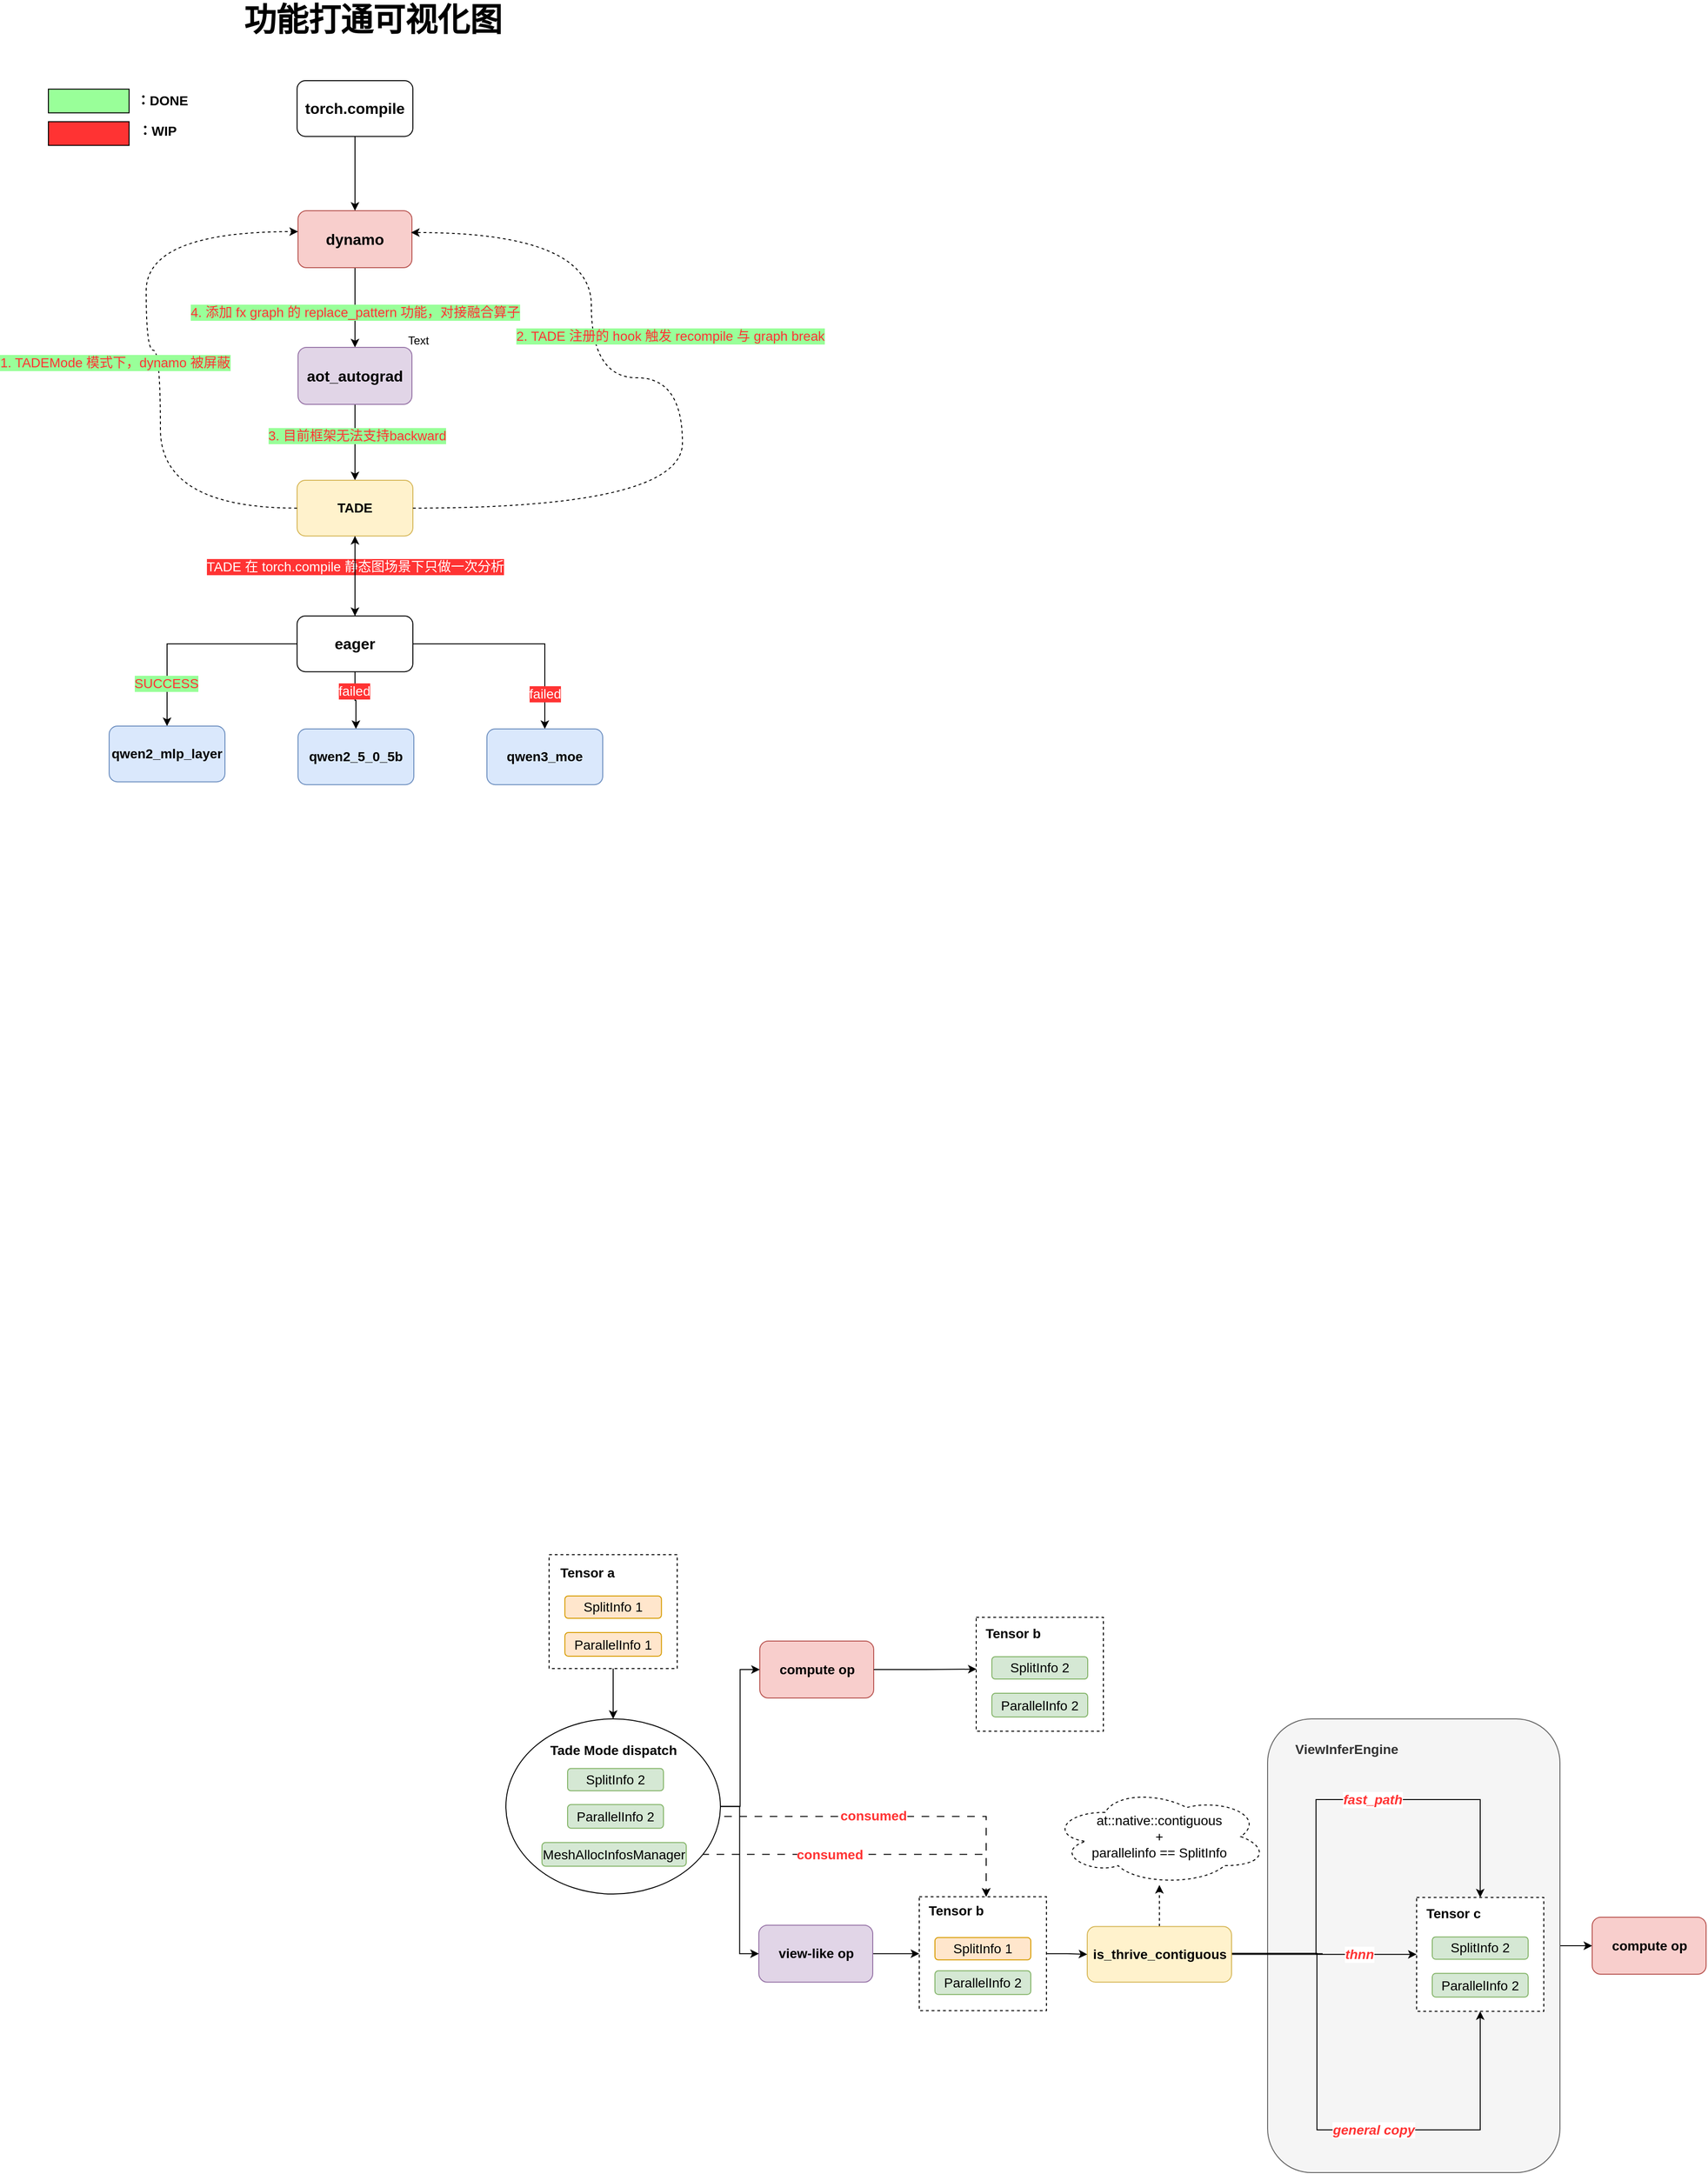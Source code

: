 <mxfile version="28.2.2">
  <diagram name="第 1 页" id="pVripiU5fOTv0RXEDSq1">
    <mxGraphModel dx="2147" dy="2124" grid="0" gridSize="10" guides="1" tooltips="1" connect="1" arrows="1" fold="1" page="0" pageScale="1" pageWidth="827" pageHeight="1169" math="0" shadow="0">
      <root>
        <mxCell id="0" />
        <mxCell id="1" parent="0" />
        <mxCell id="MY8jgwsOszjM8kaz8BeY-59" style="edgeStyle=orthogonalEdgeStyle;rounded=0;orthogonalLoop=1;jettySize=auto;html=1;entryX=0.5;entryY=0;entryDx=0;entryDy=0;" edge="1" parent="1" source="MY8jgwsOszjM8kaz8BeY-53" target="MY8jgwsOszjM8kaz8BeY-54">
          <mxGeometry relative="1" as="geometry" />
        </mxCell>
        <mxCell id="MY8jgwsOszjM8kaz8BeY-76" value="&lt;div class=&quot;lake-content&quot;&gt;&lt;font style=&quot;font-size: 14px; color: rgb(255, 51, 51);&quot;&gt;&lt;span class=&quot;ne-text&quot; style=&quot;&quot;&gt;4. 添加 fx graph 的 replace_pattern 功能，对接&lt;/span&gt;&lt;span class=&quot;ne-text&quot;&gt;融合算子&lt;/span&gt;&lt;/font&gt;&lt;/div&gt;" style="edgeLabel;html=1;align=center;verticalAlign=middle;resizable=0;points=[];labelBackgroundColor=#99FF99;" vertex="1" connectable="0" parent="MY8jgwsOszjM8kaz8BeY-59">
          <mxGeometry x="0.083" relative="1" as="geometry">
            <mxPoint y="1" as="offset" />
          </mxGeometry>
        </mxCell>
        <mxCell id="MY8jgwsOszjM8kaz8BeY-2" style="edgeStyle=orthogonalEdgeStyle;rounded=0;orthogonalLoop=1;jettySize=auto;html=1;entryX=0;entryY=0.5;entryDx=0;entryDy=0;" edge="1" parent="1" source="MY8jgwsOszjM8kaz8BeY-3" target="MY8jgwsOszjM8kaz8BeY-50">
          <mxGeometry relative="1" as="geometry" />
        </mxCell>
        <mxCell id="MY8jgwsOszjM8kaz8BeY-53" value="&lt;b&gt;dynamo&lt;/b&gt;" style="rounded=1;whiteSpace=wrap;html=1;fillColor=#f8cecc;strokeColor=#b85450;fontSize=16;" vertex="1" parent="1">
          <mxGeometry x="-335" y="-859" width="120" height="60" as="geometry" />
        </mxCell>
        <mxCell id="MY8jgwsOszjM8kaz8BeY-3" value="" style="rounded=1;whiteSpace=wrap;html=1;fillColor=#f5f5f5;strokeColor=#666666;fontColor=#333333;fontSize=14;" vertex="1" parent="1">
          <mxGeometry x="686.5" y="730" width="308" height="478" as="geometry" />
        </mxCell>
        <mxCell id="MY8jgwsOszjM8kaz8BeY-60" style="edgeStyle=orthogonalEdgeStyle;rounded=0;orthogonalLoop=1;jettySize=auto;html=1;entryX=0.5;entryY=0;entryDx=0;entryDy=0;" edge="1" parent="1" source="MY8jgwsOszjM8kaz8BeY-54" target="MY8jgwsOszjM8kaz8BeY-55">
          <mxGeometry relative="1" as="geometry" />
        </mxCell>
        <mxCell id="MY8jgwsOszjM8kaz8BeY-74" value="&lt;div class=&quot;lake-content&quot;&gt;&lt;span class=&quot;ne-text&quot;&gt;&lt;font style=&quot;color: rgb(255, 51, 51); font-size: 14px;&quot;&gt;3. 目前框架无法支持backward&lt;/font&gt;&lt;/span&gt;&lt;/div&gt;" style="edgeLabel;html=1;align=center;verticalAlign=middle;resizable=0;points=[];labelBackgroundColor=#99FF99;" vertex="1" connectable="0" parent="MY8jgwsOszjM8kaz8BeY-60">
          <mxGeometry x="-0.175" y="2" relative="1" as="geometry">
            <mxPoint as="offset" />
          </mxGeometry>
        </mxCell>
        <mxCell id="MY8jgwsOszjM8kaz8BeY-4" value="&lt;b&gt;compute op&lt;/b&gt;" style="rounded=1;whiteSpace=wrap;html=1;fillColor=#f8cecc;strokeColor=#b85450;fontSize=14;" vertex="1" parent="1">
          <mxGeometry x="151.5" y="648" width="120" height="60" as="geometry" />
        </mxCell>
        <mxCell id="MY8jgwsOszjM8kaz8BeY-54" value="&lt;font&gt;&lt;b&gt;aot_autograd&lt;/b&gt;&lt;/font&gt;" style="rounded=1;whiteSpace=wrap;html=1;fillColor=#e1d5e7;strokeColor=#9673a6;fontSize=16;" vertex="1" parent="1">
          <mxGeometry x="-335" y="-715" width="120" height="60" as="geometry" />
        </mxCell>
        <mxCell id="MY8jgwsOszjM8kaz8BeY-5" style="edgeStyle=orthogonalEdgeStyle;rounded=0;orthogonalLoop=1;jettySize=auto;html=1;entryX=0.003;entryY=0.455;entryDx=0;entryDy=0;entryPerimeter=0;fontSize=14;" edge="1" parent="1" source="MY8jgwsOszjM8kaz8BeY-4" target="MY8jgwsOszjM8kaz8BeY-23">
          <mxGeometry relative="1" as="geometry" />
        </mxCell>
        <mxCell id="MY8jgwsOszjM8kaz8BeY-61" style="edgeStyle=orthogonalEdgeStyle;rounded=0;orthogonalLoop=1;jettySize=auto;html=1;" edge="1" parent="1" source="MY8jgwsOszjM8kaz8BeY-55" target="MY8jgwsOszjM8kaz8BeY-56">
          <mxGeometry relative="1" as="geometry" />
        </mxCell>
        <mxCell id="MY8jgwsOszjM8kaz8BeY-77" value="&lt;div class=&quot;lake-content&quot;&gt;&lt;span class=&quot;ne-text&quot;&gt;&lt;font style=&quot;font-size: 14px; color: rgb(255, 255, 255);&quot;&gt;TADE 在 torch.compile 静态图场景下只做一次分析&lt;/font&gt;&lt;/span&gt;&lt;/div&gt;" style="edgeLabel;html=1;align=center;verticalAlign=middle;resizable=0;points=[];labelBackgroundColor=#FF3333;" vertex="1" connectable="0" parent="MY8jgwsOszjM8kaz8BeY-61">
          <mxGeometry x="-0.234" relative="1" as="geometry">
            <mxPoint as="offset" />
          </mxGeometry>
        </mxCell>
        <mxCell id="MY8jgwsOszjM8kaz8BeY-6" style="edgeStyle=orthogonalEdgeStyle;rounded=0;orthogonalLoop=1;jettySize=auto;html=1;entryX=0;entryY=0.5;entryDx=0;entryDy=0;fontSize=14;" edge="1" parent="1" source="MY8jgwsOszjM8kaz8BeY-7" target="MY8jgwsOszjM8kaz8BeY-38">
          <mxGeometry relative="1" as="geometry" />
        </mxCell>
        <mxCell id="MY8jgwsOszjM8kaz8BeY-55" value="&lt;font&gt;&lt;b&gt;TADE&lt;/b&gt;&lt;/font&gt;" style="rounded=1;whiteSpace=wrap;html=1;fillColor=#fff2cc;strokeColor=#d6b656;fontSize=14;" vertex="1" parent="1">
          <mxGeometry x="-336" y="-575" width="122" height="58.7" as="geometry" />
        </mxCell>
        <mxCell id="MY8jgwsOszjM8kaz8BeY-7" value="&lt;font&gt;&lt;b&gt;view-like op&lt;/b&gt;&lt;/font&gt;" style="rounded=1;whiteSpace=wrap;html=1;fillColor=#e1d5e7;strokeColor=#9673a6;fontSize=14;" vertex="1" parent="1">
          <mxGeometry x="150.5" y="947.4" width="120" height="60" as="geometry" />
        </mxCell>
        <mxCell id="MY8jgwsOszjM8kaz8BeY-92" value="" style="edgeStyle=orthogonalEdgeStyle;rounded=0;orthogonalLoop=1;jettySize=auto;html=1;" edge="1" parent="1" source="MY8jgwsOszjM8kaz8BeY-56" target="MY8jgwsOszjM8kaz8BeY-55">
          <mxGeometry relative="1" as="geometry" />
        </mxCell>
        <mxCell id="MY8jgwsOszjM8kaz8BeY-8" style="edgeStyle=orthogonalEdgeStyle;rounded=0;orthogonalLoop=1;jettySize=auto;html=1;entryX=0.5;entryY=0;entryDx=0;entryDy=0;exitX=1;exitY=0.5;exitDx=0;exitDy=0;fontSize=14;" edge="1" parent="1" target="MY8jgwsOszjM8kaz8BeY-33">
          <mxGeometry relative="1" as="geometry">
            <mxPoint x="744.5" y="977.4" as="sourcePoint" />
            <mxPoint x="942.25" y="815.4" as="targetPoint" />
            <Array as="points">
              <mxPoint x="737.5" y="977" />
              <mxPoint x="737.5" y="815" />
              <mxPoint x="910.5" y="815" />
            </Array>
          </mxGeometry>
        </mxCell>
        <mxCell id="MY8jgwsOszjM8kaz8BeY-9" value="&lt;span style=&quot;color: rgb(255, 51, 51); font-style: italic; font-weight: 700;&quot;&gt;fast_path&lt;/span&gt;" style="edgeLabel;html=1;align=center;verticalAlign=middle;resizable=0;points=[];fontSize=14;" connectable="0" vertex="1" parent="MY8jgwsOszjM8kaz8BeY-8">
          <mxGeometry x="0.062" y="2" relative="1" as="geometry">
            <mxPoint x="-8" y="2" as="offset" />
          </mxGeometry>
        </mxCell>
        <mxCell id="MY8jgwsOszjM8kaz8BeY-98" style="edgeStyle=orthogonalEdgeStyle;rounded=0;orthogonalLoop=1;jettySize=auto;html=1;entryX=0.5;entryY=0;entryDx=0;entryDy=0;" edge="1" parent="1" source="MY8jgwsOszjM8kaz8BeY-56" target="MY8jgwsOszjM8kaz8BeY-99">
          <mxGeometry relative="1" as="geometry">
            <mxPoint x="-432" y="-351.111" as="targetPoint" />
          </mxGeometry>
        </mxCell>
        <mxCell id="MY8jgwsOszjM8kaz8BeY-104" value="SUCCESS" style="edgeLabel;html=1;align=center;verticalAlign=middle;resizable=0;points=[];labelBackgroundColor=#99FF99;fontColor=#FF3333;fontSize=14;" vertex="1" connectable="0" parent="MY8jgwsOszjM8kaz8BeY-98">
          <mxGeometry x="0.594" y="-1" relative="1" as="geometry">
            <mxPoint as="offset" />
          </mxGeometry>
        </mxCell>
        <mxCell id="MY8jgwsOszjM8kaz8BeY-58" style="edgeStyle=orthogonalEdgeStyle;rounded=0;orthogonalLoop=1;jettySize=auto;html=1;entryX=0.5;entryY=0;entryDx=0;entryDy=0;" edge="1" parent="1" source="MY8jgwsOszjM8kaz8BeY-57" target="MY8jgwsOszjM8kaz8BeY-53">
          <mxGeometry relative="1" as="geometry" />
        </mxCell>
        <mxCell id="MY8jgwsOszjM8kaz8BeY-10" style="edgeStyle=orthogonalEdgeStyle;rounded=0;orthogonalLoop=1;jettySize=auto;html=1;entryX=0.5;entryY=1;entryDx=0;entryDy=0;exitX=1;exitY=0.5;exitDx=0;exitDy=0;fontSize=14;" edge="1" parent="1" source="MY8jgwsOszjM8kaz8BeY-15" target="MY8jgwsOszjM8kaz8BeY-33">
          <mxGeometry relative="1" as="geometry">
            <mxPoint x="792.5" y="977.4" as="sourcePoint" />
            <mxPoint x="989.5" y="1163.4" as="targetPoint" />
            <Array as="points">
              <mxPoint x="648.5" y="977" />
              <mxPoint x="738.5" y="977" />
              <mxPoint x="738.5" y="1163" />
              <mxPoint x="910.5" y="1163" />
            </Array>
          </mxGeometry>
        </mxCell>
        <mxCell id="MY8jgwsOszjM8kaz8BeY-11" value="&lt;b style=&quot;color: rgb(255, 51, 51);&quot;&gt;&lt;i&gt;general copy&lt;/i&gt;&lt;/b&gt;" style="edgeLabel;html=1;align=center;verticalAlign=middle;resizable=0;points=[];fontSize=14;" connectable="0" vertex="1" parent="MY8jgwsOszjM8kaz8BeY-10">
          <mxGeometry x="0.172" relative="1" as="geometry">
            <mxPoint as="offset" />
          </mxGeometry>
        </mxCell>
        <mxCell id="MY8jgwsOszjM8kaz8BeY-101" style="edgeStyle=orthogonalEdgeStyle;rounded=0;orthogonalLoop=1;jettySize=auto;html=1;entryX=0.5;entryY=0;entryDx=0;entryDy=0;" edge="1" parent="1" source="MY8jgwsOszjM8kaz8BeY-56" target="MY8jgwsOszjM8kaz8BeY-102">
          <mxGeometry relative="1" as="geometry">
            <mxPoint x="-94.222" y="-320" as="targetPoint" />
          </mxGeometry>
        </mxCell>
        <mxCell id="MY8jgwsOszjM8kaz8BeY-106" value="failed" style="edgeLabel;html=1;align=center;verticalAlign=middle;resizable=0;points=[];labelBackgroundColor=#FF3333;fontColor=#FFFFFF;fontSize=14;" vertex="1" connectable="0" parent="MY8jgwsOszjM8kaz8BeY-101">
          <mxGeometry x="0.674" relative="1" as="geometry">
            <mxPoint as="offset" />
          </mxGeometry>
        </mxCell>
        <mxCell id="MY8jgwsOszjM8kaz8BeY-57" value="&lt;b&gt;torch.compile&lt;/b&gt;" style="rounded=1;whiteSpace=wrap;html=1;fontSize=16;" vertex="1" parent="1">
          <mxGeometry x="-336" y="-996" width="122" height="58.7" as="geometry" />
        </mxCell>
        <mxCell id="MY8jgwsOszjM8kaz8BeY-12" style="edgeStyle=orthogonalEdgeStyle;rounded=0;orthogonalLoop=1;jettySize=auto;html=1;entryX=0;entryY=0.5;entryDx=0;entryDy=0;exitX=1;exitY=0.5;exitDx=0;exitDy=0;fontSize=14;" edge="1" parent="1" source="MY8jgwsOszjM8kaz8BeY-15" target="MY8jgwsOszjM8kaz8BeY-33">
          <mxGeometry relative="1" as="geometry">
            <mxPoint x="792.5" y="977.4" as="sourcePoint" />
            <Array as="points" />
          </mxGeometry>
        </mxCell>
        <mxCell id="MY8jgwsOszjM8kaz8BeY-13" value="&lt;font color=&quot;#ff3333&quot;&gt;&lt;span&gt;&lt;b&gt;&lt;i&gt;thnn&lt;/i&gt;&lt;/b&gt;&lt;/span&gt;&lt;/font&gt;" style="edgeLabel;html=1;align=center;verticalAlign=middle;resizable=0;points=[];fontSize=14;" connectable="0" vertex="1" parent="MY8jgwsOszjM8kaz8BeY-12">
          <mxGeometry x="0.159" y="3" relative="1" as="geometry">
            <mxPoint x="21" y="3" as="offset" />
          </mxGeometry>
        </mxCell>
        <mxCell id="MY8jgwsOszjM8kaz8BeY-103" value="" style="edgeStyle=orthogonalEdgeStyle;rounded=0;orthogonalLoop=1;jettySize=auto;html=1;" edge="1" parent="1" source="MY8jgwsOszjM8kaz8BeY-56" target="MY8jgwsOszjM8kaz8BeY-100">
          <mxGeometry relative="1" as="geometry" />
        </mxCell>
        <mxCell id="MY8jgwsOszjM8kaz8BeY-105" value="failed" style="edgeLabel;html=1;align=center;verticalAlign=middle;resizable=0;points=[];labelBackgroundColor=#FF3333;fontColor=#FFFFFF;fontSize=14;" vertex="1" connectable="0" parent="MY8jgwsOszjM8kaz8BeY-103">
          <mxGeometry x="-0.367" y="-1" relative="1" as="geometry">
            <mxPoint y="1" as="offset" />
          </mxGeometry>
        </mxCell>
        <mxCell id="MY8jgwsOszjM8kaz8BeY-63" style="edgeStyle=orthogonalEdgeStyle;rounded=0;orthogonalLoop=1;jettySize=auto;html=1;entryX=0;entryY=0.367;entryDx=0;entryDy=0;entryPerimeter=0;curved=1;dashed=1;" edge="1" parent="1" source="MY8jgwsOszjM8kaz8BeY-55" target="MY8jgwsOszjM8kaz8BeY-53">
          <mxGeometry relative="1" as="geometry">
            <Array as="points">
              <mxPoint x="-480" y="-546" />
              <mxPoint x="-480" y="-712" />
              <mxPoint x="-495" y="-712" />
              <mxPoint x="-495" y="-837" />
            </Array>
          </mxGeometry>
        </mxCell>
        <mxCell id="MY8jgwsOszjM8kaz8BeY-65" value="&lt;span style=&quot;&quot;&gt;1. TADEMode 模式下，dynamo 被屏蔽&lt;/span&gt;" style="edgeLabel;html=1;align=center;verticalAlign=middle;resizable=0;points=[];fontSize=14;fontColor=#FF3333;labelBackgroundColor=#99FF99;" vertex="1" connectable="0" parent="MY8jgwsOszjM8kaz8BeY-63">
          <mxGeometry x="-0.025" y="-8" relative="1" as="geometry">
            <mxPoint x="-56" as="offset" />
          </mxGeometry>
        </mxCell>
        <mxCell id="MY8jgwsOszjM8kaz8BeY-14" style="edgeStyle=orthogonalEdgeStyle;rounded=0;orthogonalLoop=1;jettySize=auto;html=1;dashed=1;fontSize=14;" edge="1" parent="1" source="MY8jgwsOszjM8kaz8BeY-15" target="MY8jgwsOszjM8kaz8BeY-27">
          <mxGeometry relative="1" as="geometry" />
        </mxCell>
        <mxCell id="MY8jgwsOszjM8kaz8BeY-56" value="&lt;b&gt;eager&lt;/b&gt;" style="rounded=1;whiteSpace=wrap;html=1;fontSize=16;" vertex="1" parent="1">
          <mxGeometry x="-336" y="-432" width="122" height="58.7" as="geometry" />
        </mxCell>
        <mxCell id="MY8jgwsOszjM8kaz8BeY-70" style="edgeStyle=orthogonalEdgeStyle;rounded=0;orthogonalLoop=1;jettySize=auto;html=1;entryX=0.992;entryY=0.383;entryDx=0;entryDy=0;entryPerimeter=0;curved=1;dashed=1;" edge="1" parent="1" source="MY8jgwsOszjM8kaz8BeY-55" target="MY8jgwsOszjM8kaz8BeY-53">
          <mxGeometry relative="1" as="geometry">
            <Array as="points">
              <mxPoint x="70" y="-546" />
              <mxPoint x="70" y="-683" />
              <mxPoint x="-26" y="-683" />
              <mxPoint x="-26" y="-836" />
            </Array>
          </mxGeometry>
        </mxCell>
        <mxCell id="MY8jgwsOszjM8kaz8BeY-71" value="&lt;font style=&quot;font-size: 14px; color: rgb(255, 51, 51);&quot;&gt;2. TADE 注册的 hook 触发 recompile 与 graph break&lt;/font&gt;" style="edgeLabel;html=1;align=center;verticalAlign=middle;resizable=0;points=[];labelBackgroundColor=#99FF99;" vertex="1" connectable="0" parent="MY8jgwsOszjM8kaz8BeY-70">
          <mxGeometry x="0.304" y="-3" relative="1" as="geometry">
            <mxPoint x="80" y="-1" as="offset" />
          </mxGeometry>
        </mxCell>
        <mxCell id="MY8jgwsOszjM8kaz8BeY-15" value="&lt;font&gt;&lt;b&gt;is_thrive_contiguous&lt;/b&gt;&lt;/font&gt;" style="rounded=1;whiteSpace=wrap;html=1;fillColor=#fff2cc;strokeColor=#d6b656;fontSize=14;" vertex="1" parent="1">
          <mxGeometry x="496.5" y="948.8" width="152" height="58.6" as="geometry" />
        </mxCell>
        <mxCell id="MY8jgwsOszjM8kaz8BeY-78" value="" style="rounded=0;whiteSpace=wrap;html=1;fillColor=#99FF99;" vertex="1" parent="1">
          <mxGeometry x="-598" y="-987.1" width="85" height="25" as="geometry" />
        </mxCell>
        <mxCell id="MY8jgwsOszjM8kaz8BeY-16" style="edgeStyle=orthogonalEdgeStyle;rounded=0;orthogonalLoop=1;jettySize=auto;html=1;fontSize=14;" edge="1" parent="1" source="MY8jgwsOszjM8kaz8BeY-38" target="MY8jgwsOszjM8kaz8BeY-15">
          <mxGeometry relative="1" as="geometry" />
        </mxCell>
        <mxCell id="MY8jgwsOszjM8kaz8BeY-79" value="" style="rounded=0;whiteSpace=wrap;html=1;fillColor=#FF3333;" vertex="1" parent="1">
          <mxGeometry x="-598" y="-952.8" width="85" height="25" as="geometry" />
        </mxCell>
        <mxCell id="MY8jgwsOszjM8kaz8BeY-17" value="" style="group;fontSize=14;" connectable="0" vertex="1" parent="1">
          <mxGeometry x="-70.5" y="557" width="135" height="120" as="geometry" />
        </mxCell>
        <mxCell id="MY8jgwsOszjM8kaz8BeY-18" value="" style="rounded=0;whiteSpace=wrap;html=1;dashed=1;container=0;fontSize=14;" vertex="1" parent="MY8jgwsOszjM8kaz8BeY-17">
          <mxGeometry width="135" height="120" as="geometry" />
        </mxCell>
        <mxCell id="MY8jgwsOszjM8kaz8BeY-19" value="SplitInfo 1" style="rounded=1;whiteSpace=wrap;html=1;fillColor=#ffe6cc;strokeColor=#d79b00;container=0;fontSize=14;" vertex="1" parent="MY8jgwsOszjM8kaz8BeY-17">
          <mxGeometry x="16.623" y="43.5" width="101.754" height="23.5" as="geometry" />
        </mxCell>
        <mxCell id="MY8jgwsOszjM8kaz8BeY-20" value="&lt;b&gt;&lt;font&gt;Tensor a&lt;/font&gt;&lt;/b&gt;" style="text;html=1;align=center;verticalAlign=middle;whiteSpace=wrap;rounded=0;container=0;fontSize=14;" vertex="1" parent="MY8jgwsOszjM8kaz8BeY-17">
          <mxGeometry x="10.578" y="4" width="60.448" height="30" as="geometry" />
        </mxCell>
        <mxCell id="MY8jgwsOszjM8kaz8BeY-21" value="ParallelInfo 1" style="rounded=1;whiteSpace=wrap;html=1;fillColor=#ffe6cc;strokeColor=#d79b00;container=0;fontSize=14;" vertex="1" parent="MY8jgwsOszjM8kaz8BeY-17">
          <mxGeometry x="16.623" y="82" width="101.754" height="25" as="geometry" />
        </mxCell>
        <mxCell id="MY8jgwsOszjM8kaz8BeY-80" value="：DONE" style="text;html=1;align=center;verticalAlign=middle;whiteSpace=wrap;rounded=0;fontSize=14;fontStyle=1" vertex="1" parent="1">
          <mxGeometry x="-508" y="-990.0" width="60" height="30.8" as="geometry" />
        </mxCell>
        <mxCell id="MY8jgwsOszjM8kaz8BeY-22" value="" style="group;fontSize=14;" connectable="0" vertex="1" parent="1">
          <mxGeometry x="379.5" y="623" width="134" height="120" as="geometry" />
        </mxCell>
        <mxCell id="MY8jgwsOszjM8kaz8BeY-23" value="" style="rounded=0;whiteSpace=wrap;html=1;movable=1;resizable=1;rotatable=1;deletable=1;editable=1;locked=0;connectable=1;dashed=1;container=0;fontSize=14;" vertex="1" parent="MY8jgwsOszjM8kaz8BeY-22">
          <mxGeometry width="134" height="120" as="geometry" />
        </mxCell>
        <mxCell id="MY8jgwsOszjM8kaz8BeY-24" value="SplitInfo 2" style="rounded=1;whiteSpace=wrap;html=1;fillColor=#d5e8d4;strokeColor=#82b366;container=0;fontSize=14;" vertex="1" parent="MY8jgwsOszjM8kaz8BeY-22">
          <mxGeometry x="16.5" y="41.5" width="101" height="23.5" as="geometry" />
        </mxCell>
        <mxCell id="MY8jgwsOszjM8kaz8BeY-25" value="&lt;b&gt;&lt;font&gt;Tensor b&lt;/font&gt;&lt;/b&gt;" style="text;html=1;align=center;verticalAlign=middle;whiteSpace=wrap;rounded=0;container=0;fontSize=14;" vertex="1" parent="MY8jgwsOszjM8kaz8BeY-22">
          <mxGeometry x="6" y="2" width="64.5" height="30" as="geometry" />
        </mxCell>
        <mxCell id="MY8jgwsOszjM8kaz8BeY-26" value="ParallelInfo 2" style="rounded=1;whiteSpace=wrap;html=1;fillColor=#d5e8d4;strokeColor=#82b366;container=0;fontSize=14;" vertex="1" parent="MY8jgwsOszjM8kaz8BeY-22">
          <mxGeometry x="16.5" y="80" width="101" height="25" as="geometry" />
        </mxCell>
        <mxCell id="MY8jgwsOszjM8kaz8BeY-81" value="：WIP" style="text;html=1;align=center;verticalAlign=middle;whiteSpace=wrap;rounded=0;fontSize=14;fontStyle=1" vertex="1" parent="1">
          <mxGeometry x="-513" y="-958.6" width="60" height="30.8" as="geometry" />
        </mxCell>
        <mxCell id="MY8jgwsOszjM8kaz8BeY-27" value="at::native::contiguous&lt;br&gt;+&lt;br&gt;parallelinfo == SplitInfo" style="ellipse;shape=cloud;whiteSpace=wrap;html=1;dashed=1;fontSize=14;" vertex="1" parent="1">
          <mxGeometry x="458.25" y="803" width="228.5" height="102" as="geometry" />
        </mxCell>
        <mxCell id="MY8jgwsOszjM8kaz8BeY-83" value="功能打通可视化图" style="text;html=1;align=center;verticalAlign=middle;whiteSpace=wrap;rounded=0;fontStyle=1;fontSize=34;" vertex="1" parent="1">
          <mxGeometry x="-423" y="-1075" width="334" height="30" as="geometry" />
        </mxCell>
        <mxCell id="MY8jgwsOszjM8kaz8BeY-82" value="Text" style="text;html=1;align=center;verticalAlign=middle;whiteSpace=wrap;rounded=0;" vertex="1" parent="1">
          <mxGeometry x="-238" y="-737" width="60" height="30" as="geometry" />
        </mxCell>
        <mxCell id="MY8jgwsOszjM8kaz8BeY-28" style="edgeStyle=orthogonalEdgeStyle;rounded=0;orthogonalLoop=1;jettySize=auto;html=1;dashed=1;dashPattern=8 8;entryX=1;entryY=0;entryDx=0;entryDy=0;fontSize=14;" edge="1" parent="1" source="MY8jgwsOszjM8kaz8BeY-48" target="MY8jgwsOszjM8kaz8BeY-39">
          <mxGeometry relative="1" as="geometry">
            <mxPoint x="674.5" y="911" as="targetPoint" />
          </mxGeometry>
        </mxCell>
        <mxCell id="MY8jgwsOszjM8kaz8BeY-29" value="&lt;font style=&quot;color: rgb(255, 51, 51);&quot;&gt;&lt;b&gt;consumed&lt;/b&gt;&lt;/font&gt;" style="edgeLabel;html=1;align=center;verticalAlign=middle;resizable=0;points=[];fontSize=14;" connectable="0" vertex="1" parent="MY8jgwsOszjM8kaz8BeY-28">
          <mxGeometry x="-0.168" y="-3" relative="1" as="geometry">
            <mxPoint x="1" y="-3" as="offset" />
          </mxGeometry>
        </mxCell>
        <mxCell id="MY8jgwsOszjM8kaz8BeY-99" value="&lt;b&gt;qwen2_mlp_layer&lt;/b&gt;" style="rounded=1;whiteSpace=wrap;html=1;fillColor=#dae8fc;strokeColor=#6c8ebf;fontSize=14;" vertex="1" parent="1">
          <mxGeometry x="-534" y="-316" width="122" height="58.7" as="geometry" />
        </mxCell>
        <mxCell id="MY8jgwsOszjM8kaz8BeY-30" style="edgeStyle=orthogonalEdgeStyle;rounded=0;orthogonalLoop=1;jettySize=auto;html=1;entryX=1;entryY=0;entryDx=0;entryDy=0;dashed=1;dashPattern=8 8;exitX=1;exitY=0.5;exitDx=0;exitDy=0;fontSize=14;" edge="1" parent="1" source="MY8jgwsOszjM8kaz8BeY-46" target="MY8jgwsOszjM8kaz8BeY-39">
          <mxGeometry relative="1" as="geometry">
            <mxPoint x="258.5" y="816.001" as="sourcePoint" />
            <mxPoint x="704.086" y="923.53" as="targetPoint" />
          </mxGeometry>
        </mxCell>
        <mxCell id="MY8jgwsOszjM8kaz8BeY-31" value="&lt;font style=&quot;color: rgb(255, 51, 51);&quot;&gt;&lt;b&gt;consumed&lt;/b&gt;&lt;/font&gt;" style="edgeLabel;html=1;align=center;verticalAlign=middle;resizable=0;points=[];fontSize=14;" connectable="0" vertex="1" parent="MY8jgwsOszjM8kaz8BeY-30">
          <mxGeometry x="0.054" relative="1" as="geometry">
            <mxPoint x="-3" y="-1" as="offset" />
          </mxGeometry>
        </mxCell>
        <mxCell id="MY8jgwsOszjM8kaz8BeY-100" value="&lt;b&gt;qwen2_5_0_5b&lt;/b&gt;" style="rounded=1;whiteSpace=wrap;html=1;fillColor=#dae8fc;strokeColor=#6c8ebf;fontSize=14;" vertex="1" parent="1">
          <mxGeometry x="-335" y="-313" width="122" height="58.7" as="geometry" />
        </mxCell>
        <mxCell id="MY8jgwsOszjM8kaz8BeY-32" value="" style="group;fontSize=14;" connectable="0" vertex="1" parent="1">
          <mxGeometry x="843.5" y="918.1" width="134" height="120" as="geometry" />
        </mxCell>
        <mxCell id="MY8jgwsOszjM8kaz8BeY-33" value="" style="rounded=0;whiteSpace=wrap;html=1;movable=1;resizable=1;rotatable=1;deletable=1;editable=1;locked=0;connectable=1;dashed=1;container=0;fontSize=14;" vertex="1" parent="MY8jgwsOszjM8kaz8BeY-32">
          <mxGeometry width="134" height="120" as="geometry" />
        </mxCell>
        <mxCell id="MY8jgwsOszjM8kaz8BeY-34" value="&lt;b&gt;&lt;font&gt;Tensor c&lt;/font&gt;&lt;/b&gt;" style="text;html=1;align=center;verticalAlign=middle;whiteSpace=wrap;rounded=0;container=0;fontSize=14;" vertex="1" parent="MY8jgwsOszjM8kaz8BeY-32">
          <mxGeometry x="6" y="2" width="64.5" height="30" as="geometry" />
        </mxCell>
        <mxCell id="MY8jgwsOszjM8kaz8BeY-35" value="ParallelInfo 2" style="rounded=1;whiteSpace=wrap;html=1;fillColor=#d5e8d4;strokeColor=#82b366;container=0;fontSize=14;" vertex="1" parent="MY8jgwsOszjM8kaz8BeY-32">
          <mxGeometry x="16.5" y="80" width="101" height="25" as="geometry" />
        </mxCell>
        <mxCell id="MY8jgwsOszjM8kaz8BeY-36" value="SplitInfo 2" style="rounded=1;whiteSpace=wrap;html=1;fillColor=#d5e8d4;strokeColor=#82b366;container=0;fontSize=14;" vertex="1" parent="MY8jgwsOszjM8kaz8BeY-32">
          <mxGeometry x="16.5" y="41.6" width="101" height="23.5" as="geometry" />
        </mxCell>
        <mxCell id="MY8jgwsOszjM8kaz8BeY-102" value="&lt;b&gt;qwen3_moe&lt;/b&gt;" style="rounded=1;whiteSpace=wrap;html=1;fillColor=#dae8fc;strokeColor=#6c8ebf;fontSize=14;" vertex="1" parent="1">
          <mxGeometry x="-136" y="-313" width="122" height="58.7" as="geometry" />
        </mxCell>
        <mxCell id="MY8jgwsOszjM8kaz8BeY-37" value="" style="group;fontSize=14;" connectable="0" vertex="1" parent="1">
          <mxGeometry x="319.5" y="917.4" width="134" height="120" as="geometry" />
        </mxCell>
        <mxCell id="MY8jgwsOszjM8kaz8BeY-38" value="" style="rounded=0;whiteSpace=wrap;html=1;movable=1;resizable=1;rotatable=1;deletable=1;editable=1;locked=0;connectable=1;dashed=1;container=0;fontSize=14;" vertex="1" parent="MY8jgwsOszjM8kaz8BeY-37">
          <mxGeometry width="134" height="120" as="geometry" />
        </mxCell>
        <mxCell id="MY8jgwsOszjM8kaz8BeY-39" value="&lt;b&gt;&lt;font&gt;Tensor b&lt;/font&gt;&lt;/b&gt;" style="text;html=1;align=center;verticalAlign=middle;whiteSpace=wrap;rounded=0;container=0;fontSize=14;" vertex="1" parent="MY8jgwsOszjM8kaz8BeY-37">
          <mxGeometry x="6" width="64.5" height="30" as="geometry" />
        </mxCell>
        <mxCell id="MY8jgwsOszjM8kaz8BeY-40" value="ParallelInfo 2" style="rounded=1;whiteSpace=wrap;html=1;fillColor=#d5e8d4;strokeColor=#82b366;container=0;fontSize=14;" vertex="1" parent="MY8jgwsOszjM8kaz8BeY-37">
          <mxGeometry x="16.5" y="78" width="101" height="25" as="geometry" />
        </mxCell>
        <mxCell id="MY8jgwsOszjM8kaz8BeY-41" value="SplitInfo 1" style="rounded=1;whiteSpace=wrap;html=1;fillColor=#ffe6cc;strokeColor=#d79b00;container=0;fontSize=14;" vertex="1" parent="MY8jgwsOszjM8kaz8BeY-37">
          <mxGeometry x="16.5" y="43" width="101" height="23.5" as="geometry" />
        </mxCell>
        <mxCell id="MY8jgwsOszjM8kaz8BeY-42" value="&lt;b style=&quot;color: rgb(51, 51, 51);&quot;&gt;ViewInferEngine&lt;/b&gt;" style="text;html=1;align=center;verticalAlign=middle;whiteSpace=wrap;rounded=0;fontSize=14;" vertex="1" parent="1">
          <mxGeometry x="739.5" y="747" width="60" height="30" as="geometry" />
        </mxCell>
        <mxCell id="MY8jgwsOszjM8kaz8BeY-43" value="" style="group;fontSize=14;" connectable="0" vertex="1" parent="1">
          <mxGeometry x="-116" y="730" width="226" height="184.5" as="geometry" />
        </mxCell>
        <mxCell id="MY8jgwsOszjM8kaz8BeY-44" value="" style="ellipse;whiteSpace=wrap;html=1;fontSize=14;" vertex="1" parent="MY8jgwsOszjM8kaz8BeY-43">
          <mxGeometry width="226" height="184.5" as="geometry" />
        </mxCell>
        <mxCell id="MY8jgwsOszjM8kaz8BeY-45" value="&lt;font&gt;&lt;b&gt;Tade Mode dispatch&lt;/b&gt;&lt;/font&gt;" style="text;html=1;align=center;verticalAlign=middle;whiteSpace=wrap;rounded=0;fontSize=14;" vertex="1" parent="MY8jgwsOszjM8kaz8BeY-43">
          <mxGeometry x="43.5" y="18.25" width="139" height="30" as="geometry" />
        </mxCell>
        <mxCell id="MY8jgwsOszjM8kaz8BeY-46" value="ParallelInfo 2" style="rounded=1;whiteSpace=wrap;html=1;fillColor=#d5e8d4;strokeColor=#82b366;container=0;fontSize=14;" vertex="1" parent="MY8jgwsOszjM8kaz8BeY-43">
          <mxGeometry x="65" y="90.25" width="101" height="25" as="geometry" />
        </mxCell>
        <mxCell id="MY8jgwsOszjM8kaz8BeY-47" value="SplitInfo 2" style="rounded=1;whiteSpace=wrap;html=1;fillColor=#d5e8d4;strokeColor=#82b366;container=0;fontSize=14;" vertex="1" parent="MY8jgwsOszjM8kaz8BeY-43">
          <mxGeometry x="65" y="52.25" width="101" height="23.5" as="geometry" />
        </mxCell>
        <mxCell id="MY8jgwsOszjM8kaz8BeY-48" value="MeshAllocInfosManager" style="rounded=1;whiteSpace=wrap;html=1;fillColor=#d5e8d4;strokeColor=#82b366;container=0;fontSize=14;" vertex="1" parent="MY8jgwsOszjM8kaz8BeY-43">
          <mxGeometry x="38" y="130.25" width="152" height="25" as="geometry" />
        </mxCell>
        <mxCell id="MY8jgwsOszjM8kaz8BeY-49" style="edgeStyle=orthogonalEdgeStyle;rounded=0;orthogonalLoop=1;jettySize=auto;html=1;entryX=0.5;entryY=0;entryDx=0;entryDy=0;fontSize=14;" edge="1" parent="1" source="MY8jgwsOszjM8kaz8BeY-18" target="MY8jgwsOszjM8kaz8BeY-44">
          <mxGeometry relative="1" as="geometry" />
        </mxCell>
        <mxCell id="MY8jgwsOszjM8kaz8BeY-50" value="&lt;font&gt;&lt;b&gt;compute op&lt;/b&gt;&lt;/font&gt;" style="rounded=1;whiteSpace=wrap;html=1;fillColor=#f8cecc;strokeColor=#b85450;fontSize=14;" vertex="1" parent="1">
          <mxGeometry x="1028.5" y="939" width="120" height="60" as="geometry" />
        </mxCell>
        <mxCell id="MY8jgwsOszjM8kaz8BeY-51" style="edgeStyle=orthogonalEdgeStyle;rounded=0;orthogonalLoop=1;jettySize=auto;html=1;entryX=0;entryY=0.5;entryDx=0;entryDy=0;" edge="1" parent="1" source="MY8jgwsOszjM8kaz8BeY-44" target="MY8jgwsOszjM8kaz8BeY-4">
          <mxGeometry relative="1" as="geometry" />
        </mxCell>
        <mxCell id="MY8jgwsOszjM8kaz8BeY-52" style="edgeStyle=orthogonalEdgeStyle;rounded=0;orthogonalLoop=1;jettySize=auto;html=1;entryX=0;entryY=0.5;entryDx=0;entryDy=0;" edge="1" parent="1" source="MY8jgwsOszjM8kaz8BeY-44" target="MY8jgwsOszjM8kaz8BeY-7">
          <mxGeometry relative="1" as="geometry" />
        </mxCell>
      </root>
    </mxGraphModel>
  </diagram>
</mxfile>
